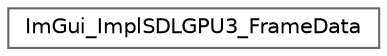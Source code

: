 digraph "类继承关系图"
{
 // LATEX_PDF_SIZE
  bgcolor="transparent";
  edge [fontname=Helvetica,fontsize=10,labelfontname=Helvetica,labelfontsize=10];
  node [fontname=Helvetica,fontsize=10,shape=box,height=0.2,width=0.4];
  rankdir="LR";
  Node0 [id="Node000000",label="ImGui_ImplSDLGPU3_FrameData",height=0.2,width=0.4,color="grey40", fillcolor="white", style="filled",URL="$struct_im_gui___impl_s_d_l_g_p_u3___frame_data.html",tooltip=" "];
}
